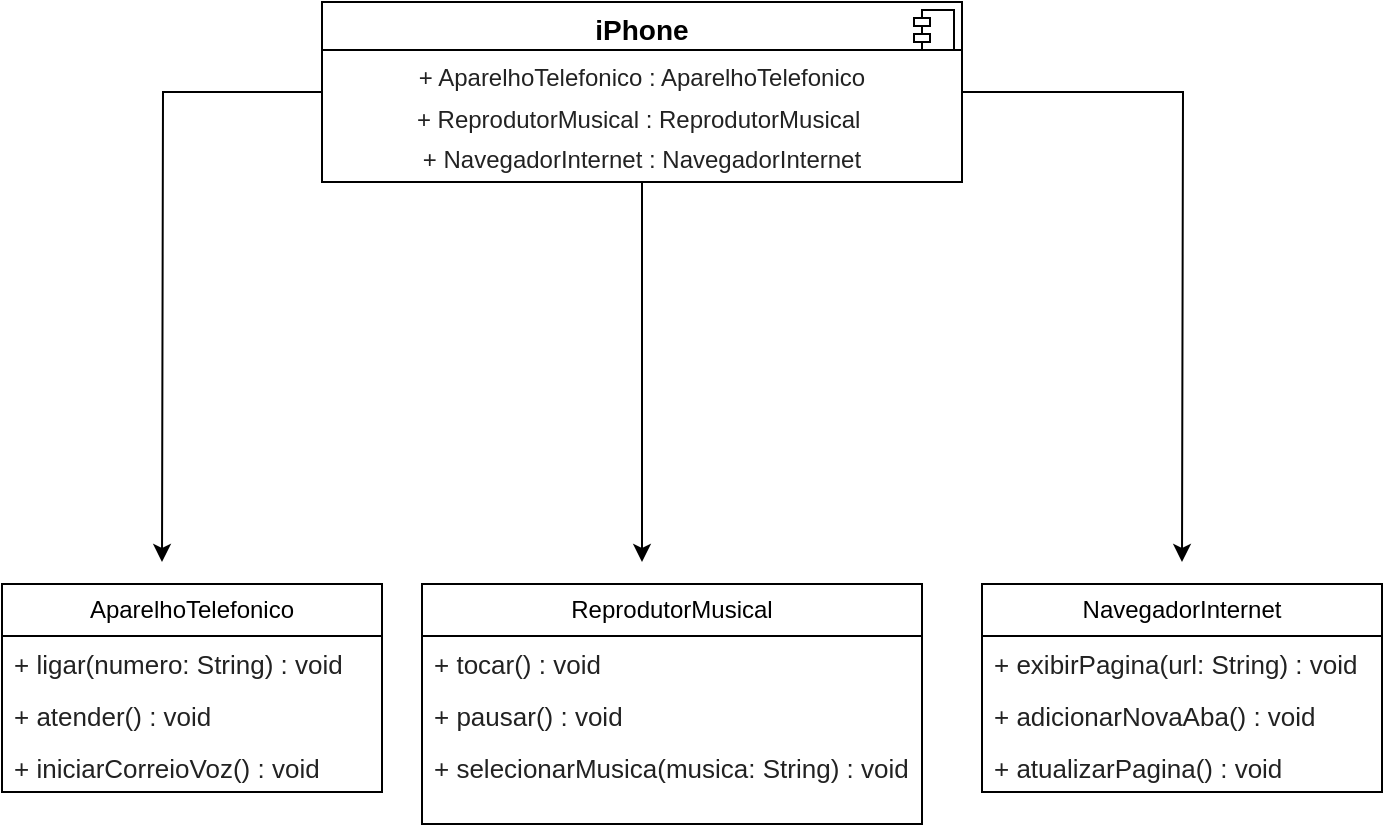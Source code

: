 <mxfile version="24.7.1" type="onedrive">
  <diagram name="Página-1" id="z6cIsW4RyqJUfUQRZaRo">
    <mxGraphModel dx="794" dy="412" grid="1" gridSize="10" guides="1" tooltips="1" connect="1" arrows="1" fold="1" page="1" pageScale="1" pageWidth="827" pageHeight="1169" math="0" shadow="0">
      <root>
        <mxCell id="0" />
        <mxCell id="1" parent="0" />
        <mxCell id="6m6e2iTBqNdR5MhncKPM-11" value="ReprodutorMusical" style="swimlane;fontStyle=0;childLayout=stackLayout;horizontal=1;startSize=26;fillColor=none;horizontalStack=0;resizeParent=1;resizeParentMax=0;resizeLast=0;collapsible=1;marginBottom=0;whiteSpace=wrap;html=1;" parent="1" vertex="1">
          <mxGeometry x="280" y="481" width="250" height="120" as="geometry" />
        </mxCell>
        <mxCell id="6m6e2iTBqNdR5MhncKPM-12" value="&lt;span style=&quot;color: rgb(34, 34, 34); font-family: Arial, Helvetica, sans-serif; font-size: small; background-color: rgb(255, 255, 255);&quot;&gt;+ tocar() : void&lt;/span&gt;" style="text;strokeColor=none;fillColor=none;align=left;verticalAlign=top;spacingLeft=4;spacingRight=4;overflow=hidden;rotatable=0;points=[[0,0.5],[1,0.5]];portConstraint=eastwest;whiteSpace=wrap;html=1;" parent="6m6e2iTBqNdR5MhncKPM-11" vertex="1">
          <mxGeometry y="26" width="250" height="26" as="geometry" />
        </mxCell>
        <mxCell id="6m6e2iTBqNdR5MhncKPM-13" value="&lt;span style=&quot;color: rgb(34, 34, 34); font-family: Arial, Helvetica, sans-serif; font-size: small; background-color: rgb(255, 255, 255);&quot;&gt;+ pausar() : void&lt;/span&gt;" style="text;strokeColor=none;fillColor=none;align=left;verticalAlign=top;spacingLeft=4;spacingRight=4;overflow=hidden;rotatable=0;points=[[0,0.5],[1,0.5]];portConstraint=eastwest;whiteSpace=wrap;html=1;" parent="6m6e2iTBqNdR5MhncKPM-11" vertex="1">
          <mxGeometry y="52" width="250" height="26" as="geometry" />
        </mxCell>
        <mxCell id="6m6e2iTBqNdR5MhncKPM-14" value="&lt;span style=&quot;color: rgb(34, 34, 34); font-family: Arial, Helvetica, sans-serif; background-color: rgb(255, 255, 255);&quot;&gt;&lt;font style=&quot;font-size: 13px;&quot;&gt;+ selecionarMusica(musica: String) : void&lt;/font&gt;&lt;/span&gt;" style="text;strokeColor=none;fillColor=none;align=left;verticalAlign=top;spacingLeft=4;spacingRight=4;overflow=hidden;rotatable=0;points=[[0,0.5],[1,0.5]];portConstraint=eastwest;whiteSpace=wrap;html=1;" parent="6m6e2iTBqNdR5MhncKPM-11" vertex="1">
          <mxGeometry y="78" width="250" height="42" as="geometry" />
        </mxCell>
        <mxCell id="6m6e2iTBqNdR5MhncKPM-15" value="AparelhoTelefonico" style="swimlane;fontStyle=0;childLayout=stackLayout;horizontal=1;startSize=26;fillColor=none;horizontalStack=0;resizeParent=1;resizeParentMax=0;resizeLast=0;collapsible=1;marginBottom=0;whiteSpace=wrap;html=1;" parent="1" vertex="1">
          <mxGeometry x="70" y="481" width="190" height="104" as="geometry" />
        </mxCell>
        <mxCell id="6m6e2iTBqNdR5MhncKPM-16" value="&lt;span style=&quot;color: rgb(34, 34, 34); font-family: Arial, Helvetica, sans-serif; background-color: rgb(255, 255, 255);&quot;&gt;&lt;font style=&quot;font-size: 13px;&quot;&gt;+ ligar(numero: String) : void&lt;/font&gt;&lt;/span&gt;" style="text;strokeColor=none;fillColor=none;align=left;verticalAlign=top;spacingLeft=4;spacingRight=4;overflow=hidden;rotatable=0;points=[[0,0.5],[1,0.5]];portConstraint=eastwest;whiteSpace=wrap;html=1;" parent="6m6e2iTBqNdR5MhncKPM-15" vertex="1">
          <mxGeometry y="26" width="190" height="26" as="geometry" />
        </mxCell>
        <mxCell id="6m6e2iTBqNdR5MhncKPM-17" value="&lt;span style=&quot;color: rgb(34, 34, 34); font-family: Arial, Helvetica, sans-serif; font-size: small; background-color: rgb(255, 255, 255);&quot;&gt;+ atender() : void&lt;/span&gt;" style="text;strokeColor=none;fillColor=none;align=left;verticalAlign=top;spacingLeft=4;spacingRight=4;overflow=hidden;rotatable=0;points=[[0,0.5],[1,0.5]];portConstraint=eastwest;whiteSpace=wrap;html=1;" parent="6m6e2iTBqNdR5MhncKPM-15" vertex="1">
          <mxGeometry y="52" width="190" height="26" as="geometry" />
        </mxCell>
        <mxCell id="6m6e2iTBqNdR5MhncKPM-18" value="&lt;span style=&quot;color: rgb(34, 34, 34); font-family: Arial, Helvetica, sans-serif; font-size: small; background-color: rgb(255, 255, 255);&quot;&gt;+ iniciarCorreioVoz() : void&lt;/span&gt;" style="text;strokeColor=none;fillColor=none;align=left;verticalAlign=top;spacingLeft=4;spacingRight=4;overflow=hidden;rotatable=0;points=[[0,0.5],[1,0.5]];portConstraint=eastwest;whiteSpace=wrap;html=1;" parent="6m6e2iTBqNdR5MhncKPM-15" vertex="1">
          <mxGeometry y="78" width="190" height="26" as="geometry" />
        </mxCell>
        <mxCell id="6m6e2iTBqNdR5MhncKPM-19" value="NavegadorInternet" style="swimlane;fontStyle=0;childLayout=stackLayout;horizontal=1;startSize=26;fillColor=none;horizontalStack=0;resizeParent=1;resizeParentMax=0;resizeLast=0;collapsible=1;marginBottom=0;whiteSpace=wrap;html=1;" parent="1" vertex="1">
          <mxGeometry x="560" y="481" width="200" height="104" as="geometry" />
        </mxCell>
        <mxCell id="6m6e2iTBqNdR5MhncKPM-20" value="&lt;span style=&quot;color: rgb(34, 34, 34); font-family: Arial, Helvetica, sans-serif; font-size: small; background-color: rgb(255, 255, 255);&quot;&gt;+ exibirPagina(url: String) : void&lt;/span&gt;" style="text;strokeColor=none;fillColor=none;align=left;verticalAlign=top;spacingLeft=4;spacingRight=4;overflow=hidden;rotatable=0;points=[[0,0.5],[1,0.5]];portConstraint=eastwest;whiteSpace=wrap;html=1;" parent="6m6e2iTBqNdR5MhncKPM-19" vertex="1">
          <mxGeometry y="26" width="200" height="26" as="geometry" />
        </mxCell>
        <mxCell id="6m6e2iTBqNdR5MhncKPM-21" value="&lt;span style=&quot;color: rgb(34, 34, 34); font-family: Arial, Helvetica, sans-serif; font-size: small; background-color: rgb(255, 255, 255);&quot;&gt;+ adicionarNovaAba() : void&lt;/span&gt;" style="text;strokeColor=none;fillColor=none;align=left;verticalAlign=top;spacingLeft=4;spacingRight=4;overflow=hidden;rotatable=0;points=[[0,0.5],[1,0.5]];portConstraint=eastwest;whiteSpace=wrap;html=1;" parent="6m6e2iTBqNdR5MhncKPM-19" vertex="1">
          <mxGeometry y="52" width="200" height="26" as="geometry" />
        </mxCell>
        <mxCell id="6m6e2iTBqNdR5MhncKPM-22" value="&lt;span style=&quot;color: rgb(34, 34, 34); font-family: Arial, Helvetica, sans-serif; font-size: small; background-color: rgb(255, 255, 255);&quot;&gt;+ atualizarPagina() : void&lt;/span&gt;" style="text;strokeColor=none;fillColor=none;align=left;verticalAlign=top;spacingLeft=4;spacingRight=4;overflow=hidden;rotatable=0;points=[[0,0.5],[1,0.5]];portConstraint=eastwest;whiteSpace=wrap;html=1;" parent="6m6e2iTBqNdR5MhncKPM-19" vertex="1">
          <mxGeometry y="78" width="200" height="26" as="geometry" />
        </mxCell>
        <mxCell id="6m6e2iTBqNdR5MhncKPM-30" style="edgeStyle=orthogonalEdgeStyle;rounded=0;orthogonalLoop=1;jettySize=auto;html=1;" parent="1" source="6m6e2iTBqNdR5MhncKPM-27" edge="1">
          <mxGeometry relative="1" as="geometry">
            <mxPoint x="390" y="470" as="targetPoint" />
          </mxGeometry>
        </mxCell>
        <mxCell id="6m6e2iTBqNdR5MhncKPM-31" style="edgeStyle=orthogonalEdgeStyle;rounded=0;orthogonalLoop=1;jettySize=auto;html=1;" parent="1" source="6m6e2iTBqNdR5MhncKPM-27" edge="1">
          <mxGeometry relative="1" as="geometry">
            <mxPoint x="150" y="470" as="targetPoint" />
          </mxGeometry>
        </mxCell>
        <mxCell id="6m6e2iTBqNdR5MhncKPM-32" style="edgeStyle=orthogonalEdgeStyle;rounded=0;orthogonalLoop=1;jettySize=auto;html=1;" parent="1" source="6m6e2iTBqNdR5MhncKPM-27" edge="1">
          <mxGeometry relative="1" as="geometry">
            <mxPoint x="660" y="470" as="targetPoint" />
          </mxGeometry>
        </mxCell>
        <mxCell id="6m6e2iTBqNdR5MhncKPM-27" value="&lt;p style=&quot;margin:0px;margin-top:6px;text-align:center;&quot;&gt;&lt;b&gt;&lt;font style=&quot;font-size: 14px;&quot;&gt;iPhone&lt;/font&gt;&lt;/b&gt;&lt;/p&gt;&lt;p style=&quot;text-align: center; margin: 6px 0px 0px;&quot;&gt;&lt;span style=&quot;color: rgb(34, 34, 34); font-family: Arial, Helvetica, sans-serif; background-color: rgb(255, 255, 255);&quot;&gt;&lt;font style=&quot;font-size: 12px;&quot;&gt;+ AparelhoTelefonico : AparelhoTelefonico&lt;/font&gt;&lt;/span&gt;&lt;b&gt;&lt;font style=&quot;font-size: 14px;&quot;&gt;&lt;br&gt;&lt;/font&gt;&lt;/b&gt;&lt;/p&gt;&lt;p style=&quot;text-align: center; margin: 6px 0px 0px;&quot;&gt;&lt;span style=&quot;color: rgb(34, 34, 34); font-family: Arial, Helvetica, sans-serif; text-align: start; background-color: rgb(255, 255, 255);&quot;&gt;&lt;font style=&quot;font-size: 12px;&quot;&gt;+ ReprodutorMusical : ReprodutorMusical&amp;nbsp;&lt;/font&gt;&lt;/span&gt;&lt;span style=&quot;color: rgb(34, 34, 34); font-family: Arial, Helvetica, sans-serif; background-color: rgb(255, 255, 255);&quot;&gt;&lt;font style=&quot;font-size: 10px;&quot;&gt;&lt;br&gt;&lt;/font&gt;&lt;/span&gt;&lt;/p&gt;&lt;p style=&quot;text-align: center; margin: 6px 0px 0px;&quot;&gt;&lt;span style=&quot;color: rgb(34, 34, 34); font-family: Arial, Helvetica, sans-serif; text-align: start; background-color: rgb(255, 255, 255);&quot;&gt;&lt;font style=&quot;font-size: 12px;&quot;&gt;+ NavegadorInternet : NavegadorInternet&lt;/font&gt;&lt;/span&gt;&lt;span style=&quot;color: rgb(34, 34, 34); font-family: Arial, Helvetica, sans-serif; text-align: start; background-color: rgb(255, 255, 255);&quot;&gt;&lt;font style=&quot;font-size: 12px;&quot;&gt;&lt;br&gt;&lt;/font&gt;&lt;/span&gt;&lt;/p&gt;" style="align=left;overflow=fill;html=1;dropTarget=0;whiteSpace=wrap;" parent="1" vertex="1">
          <mxGeometry x="230" y="190" width="320" height="90" as="geometry" />
        </mxCell>
        <mxCell id="6m6e2iTBqNdR5MhncKPM-28" value="" style="shape=component;jettyWidth=8;jettyHeight=4;" parent="6m6e2iTBqNdR5MhncKPM-27" vertex="1">
          <mxGeometry x="1" width="20" height="20" relative="1" as="geometry">
            <mxPoint x="-24" y="4" as="offset" />
          </mxGeometry>
        </mxCell>
        <mxCell id="6m6e2iTBqNdR5MhncKPM-29" value="" style="line;strokeWidth=1;fillColor=none;align=left;verticalAlign=middle;spacingTop=-1;spacingLeft=3;spacingRight=3;rotatable=0;labelPosition=right;points=[];portConstraint=eastwest;strokeColor=inherit;" parent="1" vertex="1">
          <mxGeometry x="230" y="210" width="320" height="8" as="geometry" />
        </mxCell>
      </root>
    </mxGraphModel>
  </diagram>
</mxfile>
